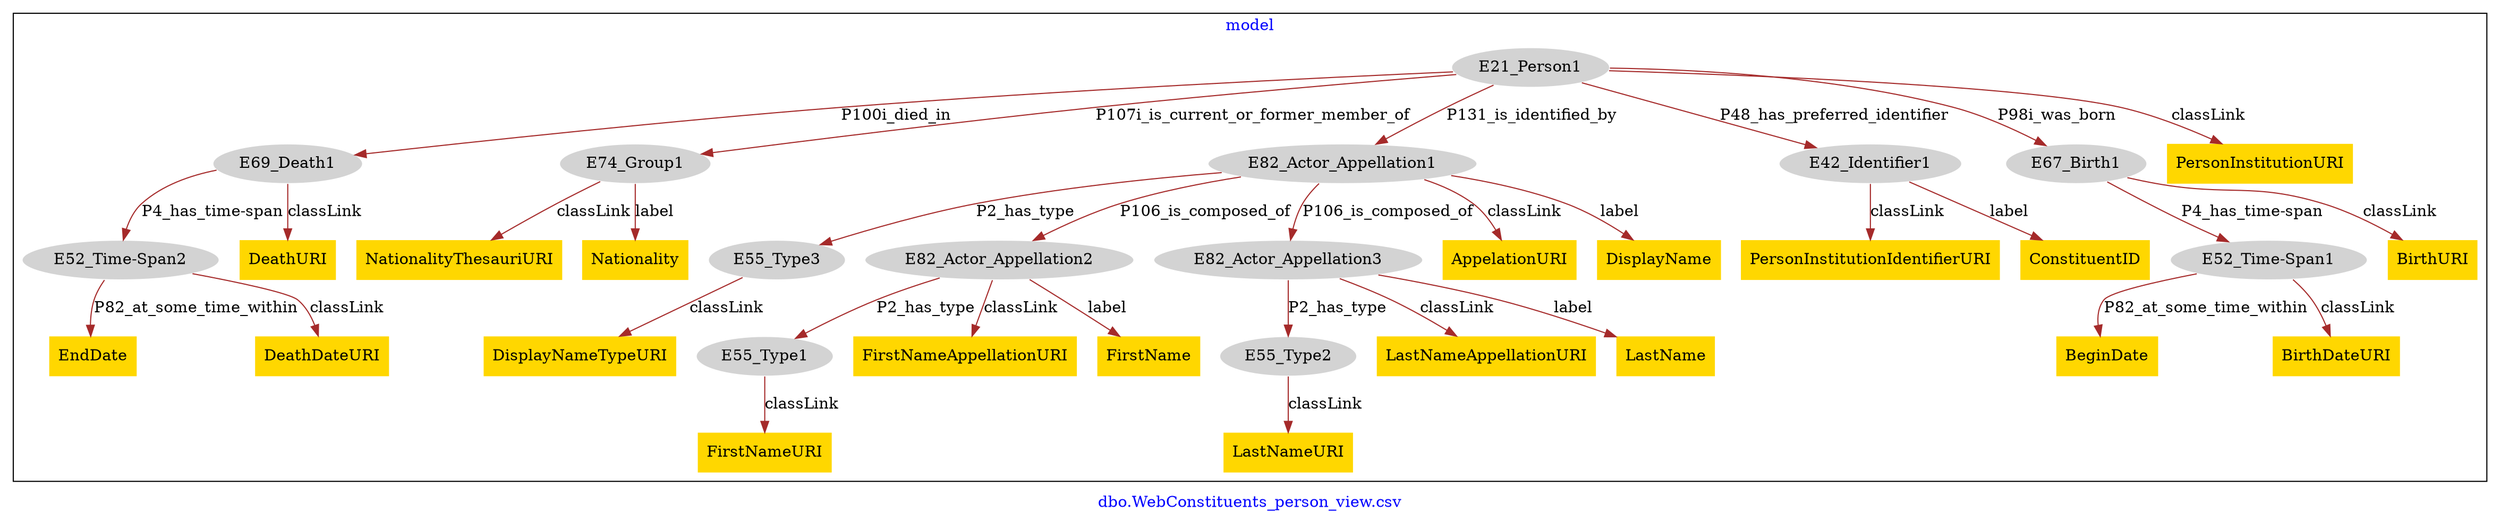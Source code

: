 digraph n0 {
fontcolor="blue"
remincross="true"
label="dbo.WebConstituents_person_view.csv"
subgraph cluster {
label="model"
n2[style="filled",color="white",fillcolor="lightgray",label="E21_Person1"];
n3[style="filled",color="white",fillcolor="lightgray",label="E69_Death1"];
n4[style="filled",color="white",fillcolor="lightgray",label="E74_Group1"];
n5[style="filled",color="white",fillcolor="lightgray",label="E82_Actor_Appellation1"];
n6[style="filled",color="white",fillcolor="lightgray",label="E42_Identifier1"];
n7[style="filled",color="white",fillcolor="lightgray",label="E67_Birth1"];
n8[shape="plaintext",style="filled",fillcolor="gold",label="PersonInstitutionURI"];
n9[shape="plaintext",style="filled",fillcolor="gold",label="PersonInstitutionIdentifierURI"];
n10[shape="plaintext",style="filled",fillcolor="gold",label="ConstituentID"];
n11[style="filled",color="white",fillcolor="lightgray",label="E52_Time-Span1"];
n12[shape="plaintext",style="filled",fillcolor="gold",label="BeginDate"];
n13[shape="plaintext",style="filled",fillcolor="gold",label="BirthDateURI"];
n14[style="filled",color="white",fillcolor="lightgray",label="E52_Time-Span2"];
n15[shape="plaintext",style="filled",fillcolor="gold",label="EndDate"];
n16[shape="plaintext",style="filled",fillcolor="gold",label="DeathDateURI"];
n17[style="filled",color="white",fillcolor="lightgray",label="E55_Type1"];
n18[shape="plaintext",style="filled",fillcolor="gold",label="FirstNameURI"];
n19[style="filled",color="white",fillcolor="lightgray",label="E55_Type2"];
n20[shape="plaintext",style="filled",fillcolor="gold",label="LastNameURI"];
n21[style="filled",color="white",fillcolor="lightgray",label="E55_Type3"];
n22[shape="plaintext",style="filled",fillcolor="gold",label="DisplayNameTypeURI"];
n23[shape="plaintext",style="filled",fillcolor="gold",label="BirthURI"];
n24[shape="plaintext",style="filled",fillcolor="gold",label="DeathURI"];
n25[shape="plaintext",style="filled",fillcolor="gold",label="NationalityThesauriURI"];
n26[shape="plaintext",style="filled",fillcolor="gold",label="Nationality"];
n27[style="filled",color="white",fillcolor="lightgray",label="E82_Actor_Appellation2"];
n28[style="filled",color="white",fillcolor="lightgray",label="E82_Actor_Appellation3"];
n29[shape="plaintext",style="filled",fillcolor="gold",label="AppelationURI"];
n30[shape="plaintext",style="filled",fillcolor="gold",label="DisplayName"];
n31[shape="plaintext",style="filled",fillcolor="gold",label="FirstNameAppellationURI"];
n32[shape="plaintext",style="filled",fillcolor="gold",label="FirstName"];
n33[shape="plaintext",style="filled",fillcolor="gold",label="LastNameAppellationURI"];
n34[shape="plaintext",style="filled",fillcolor="gold",label="LastName"];
}
n2 -> n3[color="brown",fontcolor="black",label="P100i_died_in"]
n2 -> n4[color="brown",fontcolor="black",label="P107i_is_current_or_former_member_of"]
n2 -> n5[color="brown",fontcolor="black",label="P131_is_identified_by"]
n2 -> n6[color="brown",fontcolor="black",label="P48_has_preferred_identifier"]
n2 -> n7[color="brown",fontcolor="black",label="P98i_was_born"]
n2 -> n8[color="brown",fontcolor="black",label="classLink"]
n6 -> n9[color="brown",fontcolor="black",label="classLink"]
n6 -> n10[color="brown",fontcolor="black",label="label"]
n11 -> n12[color="brown",fontcolor="black",label="P82_at_some_time_within"]
n11 -> n13[color="brown",fontcolor="black",label="classLink"]
n14 -> n15[color="brown",fontcolor="black",label="P82_at_some_time_within"]
n14 -> n16[color="brown",fontcolor="black",label="classLink"]
n17 -> n18[color="brown",fontcolor="black",label="classLink"]
n19 -> n20[color="brown",fontcolor="black",label="classLink"]
n21 -> n22[color="brown",fontcolor="black",label="classLink"]
n7 -> n11[color="brown",fontcolor="black",label="P4_has_time-span"]
n7 -> n23[color="brown",fontcolor="black",label="classLink"]
n3 -> n14[color="brown",fontcolor="black",label="P4_has_time-span"]
n3 -> n24[color="brown",fontcolor="black",label="classLink"]
n4 -> n25[color="brown",fontcolor="black",label="classLink"]
n4 -> n26[color="brown",fontcolor="black",label="label"]
n5 -> n27[color="brown",fontcolor="black",label="P106_is_composed_of"]
n5 -> n28[color="brown",fontcolor="black",label="P106_is_composed_of"]
n5 -> n21[color="brown",fontcolor="black",label="P2_has_type"]
n5 -> n29[color="brown",fontcolor="black",label="classLink"]
n5 -> n30[color="brown",fontcolor="black",label="label"]
n27 -> n17[color="brown",fontcolor="black",label="P2_has_type"]
n27 -> n31[color="brown",fontcolor="black",label="classLink"]
n27 -> n32[color="brown",fontcolor="black",label="label"]
n28 -> n19[color="brown",fontcolor="black",label="P2_has_type"]
n28 -> n33[color="brown",fontcolor="black",label="classLink"]
n28 -> n34[color="brown",fontcolor="black",label="label"]
}
